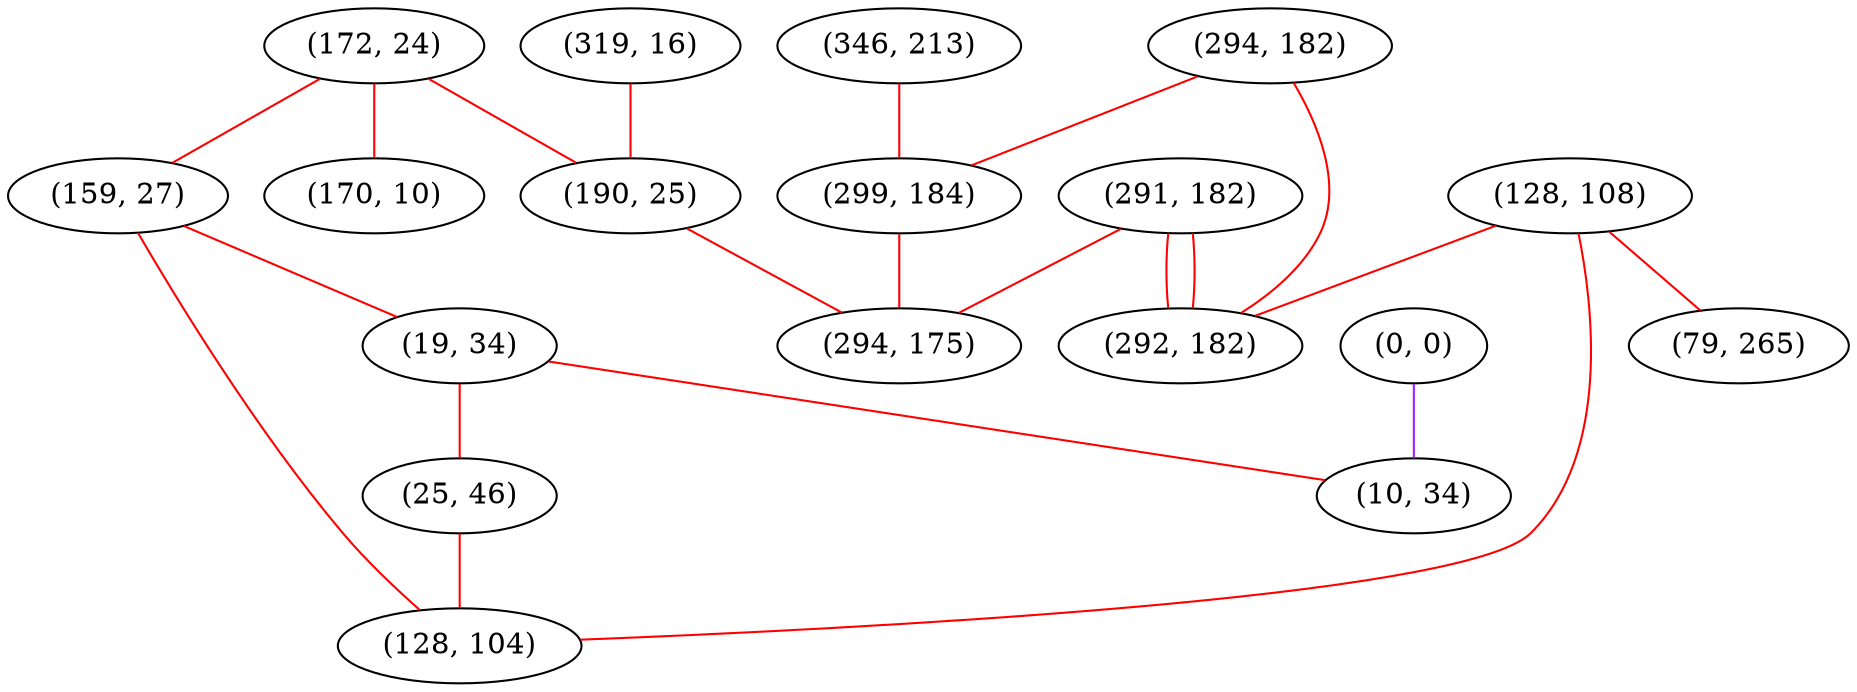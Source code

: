 graph "" {
"(172, 24)";
"(0, 0)";
"(291, 182)";
"(170, 10)";
"(294, 182)";
"(319, 16)";
"(346, 213)";
"(128, 108)";
"(159, 27)";
"(19, 34)";
"(25, 46)";
"(292, 182)";
"(79, 265)";
"(299, 184)";
"(190, 25)";
"(128, 104)";
"(294, 175)";
"(10, 34)";
"(172, 24)" -- "(159, 27)"  [color=red, key=0, weight=1];
"(172, 24)" -- "(190, 25)"  [color=red, key=0, weight=1];
"(172, 24)" -- "(170, 10)"  [color=red, key=0, weight=1];
"(0, 0)" -- "(10, 34)"  [color=purple, key=0, weight=4];
"(291, 182)" -- "(294, 175)"  [color=red, key=0, weight=1];
"(291, 182)" -- "(292, 182)"  [color=red, key=0, weight=1];
"(291, 182)" -- "(292, 182)"  [color=red, key=1, weight=1];
"(294, 182)" -- "(299, 184)"  [color=red, key=0, weight=1];
"(294, 182)" -- "(292, 182)"  [color=red, key=0, weight=1];
"(319, 16)" -- "(190, 25)"  [color=red, key=0, weight=1];
"(346, 213)" -- "(299, 184)"  [color=red, key=0, weight=1];
"(128, 108)" -- "(128, 104)"  [color=red, key=0, weight=1];
"(128, 108)" -- "(292, 182)"  [color=red, key=0, weight=1];
"(128, 108)" -- "(79, 265)"  [color=red, key=0, weight=1];
"(159, 27)" -- "(19, 34)"  [color=red, key=0, weight=1];
"(159, 27)" -- "(128, 104)"  [color=red, key=0, weight=1];
"(19, 34)" -- "(25, 46)"  [color=red, key=0, weight=1];
"(19, 34)" -- "(10, 34)"  [color=red, key=0, weight=1];
"(25, 46)" -- "(128, 104)"  [color=red, key=0, weight=1];
"(299, 184)" -- "(294, 175)"  [color=red, key=0, weight=1];
"(190, 25)" -- "(294, 175)"  [color=red, key=0, weight=1];
}
